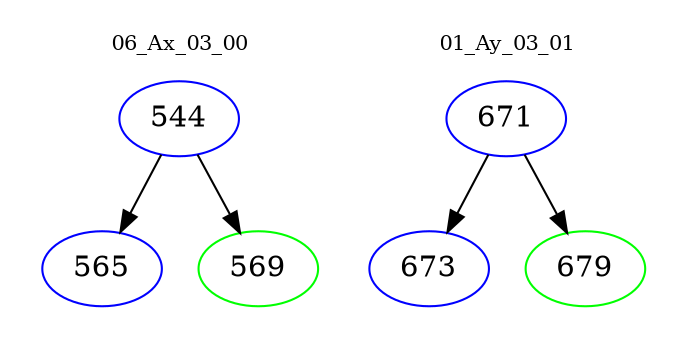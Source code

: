 digraph{
subgraph cluster_0 {
color = white
label = "06_Ax_03_00";
fontsize=10;
T0_544 [label="544", color="blue"]
T0_544 -> T0_565 [color="black"]
T0_565 [label="565", color="blue"]
T0_544 -> T0_569 [color="black"]
T0_569 [label="569", color="green"]
}
subgraph cluster_1 {
color = white
label = "01_Ay_03_01";
fontsize=10;
T1_671 [label="671", color="blue"]
T1_671 -> T1_673 [color="black"]
T1_673 [label="673", color="blue"]
T1_671 -> T1_679 [color="black"]
T1_679 [label="679", color="green"]
}
}
